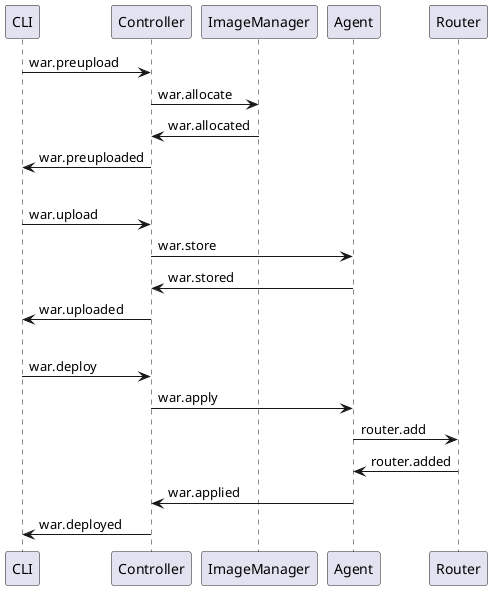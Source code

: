 @startuml

CLI -> Controller: war.preupload
Controller -> ImageManager: war.allocate
ImageManager -> Controller: war.allocated
Controller -> CLI: war.preuploaded
|||
CLI -> Controller: war.upload
Controller -> Agent: war.store
Agent -> Controller: war.stored
Controller -> CLI: war.uploaded
|||
CLI -> Controller: war.deploy
Controller -> Agent: war.apply
Agent -> Router: router.add
Router -> Agent: router.added
Agent -> Controller: war.applied
Controller -> CLI: war.deployed

@enduml